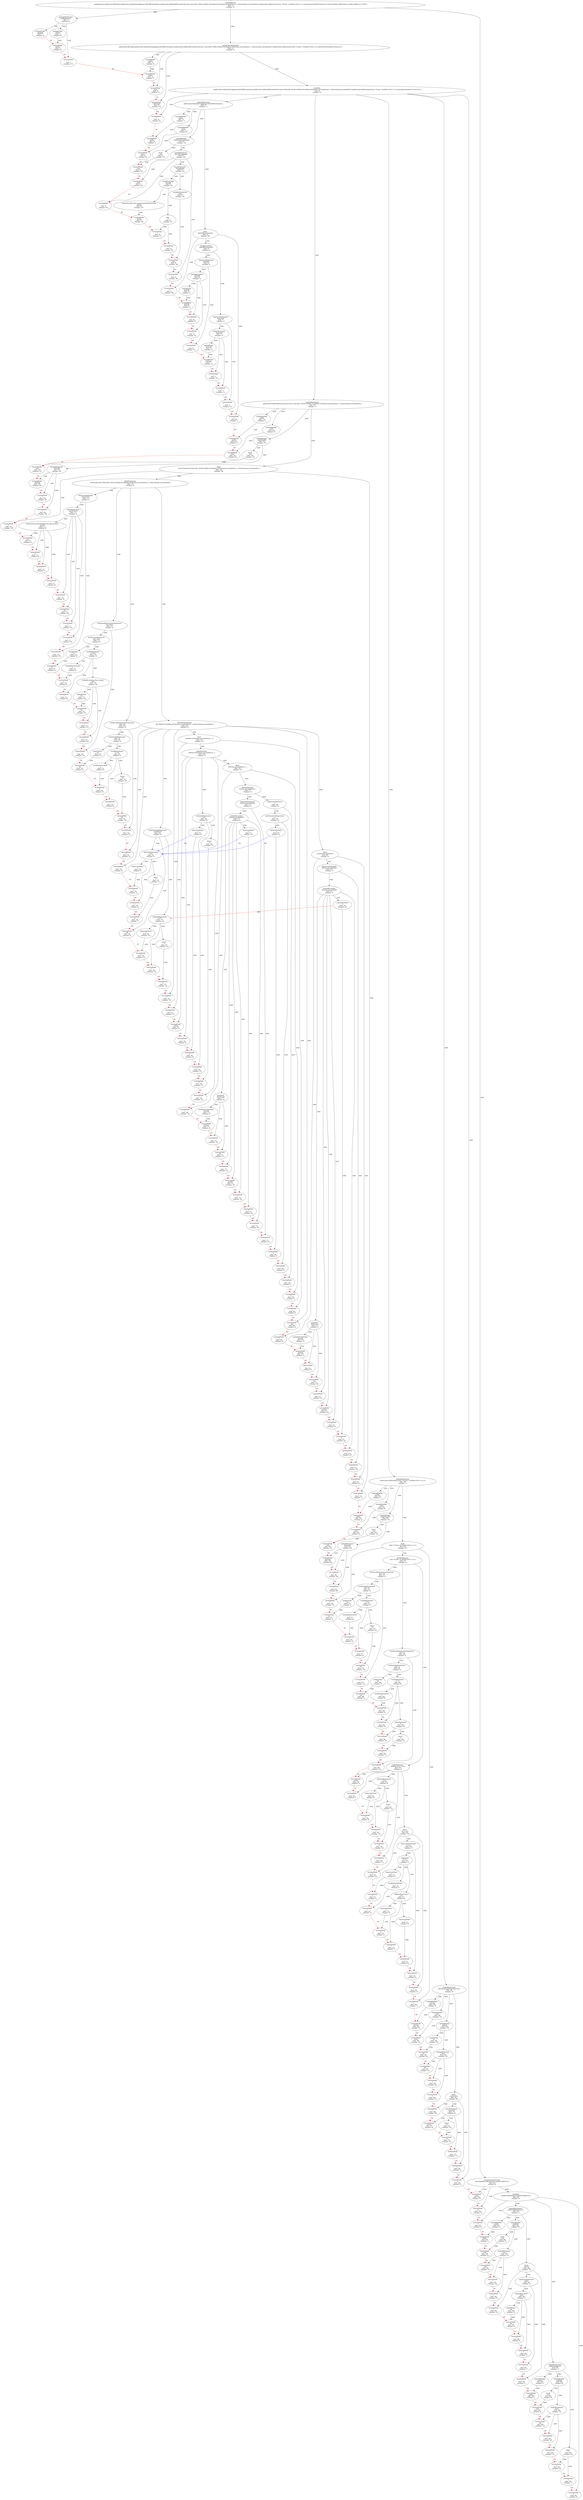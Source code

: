digraph G {
00[label="compilationUnit\n packagetesters;publicclassCallGraphs{publicstaticvoidmain(String[]args){doStuff();testmain();}publicstaticvoiddoStuff(){newA().foo();inta=foo();intb=20;if(a>0&&b>0){while(a>0){System.out.println(a);a--;}}else{System.out.println(b);}}publicstaticvoidtestmain(){intx=10;inty=-4;while(x>0){x=x+y;}}privatestaticintfoo(){return10;}}classA{publicvoidfoo(){bar();}publicvoidbar(){}}<EOF>\n (line: 1)\n (charpos: 0) "]
11[label="packageDeclaration\n packagetesters;\n (line: 1)\n (charpos: 0) "]
22[label="terminalNode\n package\n (line: 1)\n (charpos: 0) "]
23[label="packageName\n testers\n (line: 1)\n (charpos: 8) "]
34[label="terminalNode\n testers\n (line: 1)\n (charpos: 8) "]
25[label="terminalNode\n ;\n (line: 1)\n (charpos: 15) "]
16[label="normalClassDeclaration\n publicclassCallGraphs{publicstaticvoidmain(String[]args){doStuff();testmain();}publicstaticvoiddoStuff(){newA().foo();inta=foo();intb=20;if(a>0&&b>0){while(a>0){System.out.println(a);a--;}}else{System.out.println(b);}}publicstaticvoidtestmain(){intx=10;inty=-4;while(x>0){x=x+y;}}privatestaticintfoo(){return10;}}\n (line: 3)\n (charpos: 0) "]
27[label="classModifier\n public\n (line: 3)\n (charpos: 0) "]
38[label="terminalNode\n public\n (line: 3)\n (charpos: 0) "]
29[label="terminalNode\n class\n (line: 3)\n (charpos: 7) "]
210[label="terminalNode\n CallGraphs\n (line: 3)\n (charpos: 13) "]
211[label="classBody\n {publicstaticvoidmain(String[]args){doStuff();testmain();}publicstaticvoiddoStuff(){newA().foo();inta=foo();intb=20;if(a>0&&b>0){while(a>0){System.out.println(a);a--;}}else{System.out.println(b);}}publicstaticvoidtestmain(){intx=10;inty=-4;while(x>0){x=x+y;}}privatestaticintfoo(){return10;}}\n (line: 4)\n (charpos: 0) "]
312[label="terminalNode\n {\n (line: 4)\n (charpos: 0) "]
313[label="methodDeclaration\n publicstaticvoidmain(String[]args){doStuff();testmain();}\n (line: 5)\n (charpos: 1) "]
414[label="methodModifier\n public\n (line: 5)\n (charpos: 1) "]
515[label="terminalNode\n public\n (line: 5)\n (charpos: 1) "]
416[label="methodModifier\n static\n (line: 5)\n (charpos: 8) "]
517[label="terminalNode\n static\n (line: 5)\n (charpos: 8) "]
418[label="methodHeader\n voidmain(String[]args)\n (line: 5)\n (charpos: 15) "]
519[label="result\n void\n (line: 5)\n (charpos: 15) "]
620[label="terminalNode\n void\n (line: 5)\n (charpos: 15) "]
521[label="methodDeclarator\n main(String[]args)\n (line: 5)\n (charpos: 20) "]
622[label="terminalNode\n main\n (line: 5)\n (charpos: 20) "]
623[label="terminalNode\n (\n (line: 5)\n (charpos: 24) "]
624[label="formalParameter\n String[]args\n (line: 5)\n (charpos: 25) "]
725[label="unannArrayType\n String[]\n (line: 5)\n (charpos: 25) "]
826[label="unannClassType_lfno_unannClassOrInterfaceType\n String\n (line: 5)\n (charpos: 25) "]
927[label="terminalNode\n String\n (line: 5)\n (charpos: 25) "]
828[label="dims\n []\n (line: 5)\n (charpos: 31) "]
929[label="terminalNode\n [\n (line: 5)\n (charpos: 31) "]
930[label="terminalNode\n ]\n (line: 5)\n (charpos: 32) "]
731[label="variableDeclaratorId\n args\n (line: 5)\n (charpos: 34) "]
832[label="terminalNode\n args\n (line: 5)\n (charpos: 34) "]
633[label="terminalNode\n )\n (line: 5)\n (charpos: 38) "]
434[label="block\n {doStuff();testmain();}\n (line: 5)\n (charpos: 40) "]
535[label="terminalNode\n {\n (line: 5)\n (charpos: 40) "]
536[label="blockStatements\n doStuff();testmain();\n (line: 6)\n (charpos: 2) "]
637[label="expressionStatement\n doStuff();\n (line: 6)\n (charpos: 2) "]
738[label="methodInvocation\n doStuff()\n (line: 6)\n (charpos: 2) "]
839[label="methodName\n doStuff\n (line: 6)\n (charpos: 2) "]
940[label="terminalNode\n doStuff\n (line: 6)\n (charpos: 2) "]
841[label="terminalNode\n (\n (line: 6)\n (charpos: 9) "]
842[label="terminalNode\n )\n (line: 6)\n (charpos: 10) "]
743[label="terminalNode\n ;\n (line: 6)\n (charpos: 11) "]
644[label="expressionStatement\n testmain();\n (line: 7)\n (charpos: 2) "]
745[label="methodInvocation\n testmain()\n (line: 7)\n (charpos: 2) "]
846[label="methodName\n testmain\n (line: 7)\n (charpos: 2) "]
947[label="terminalNode\n testmain\n (line: 7)\n (charpos: 2) "]
848[label="terminalNode\n (\n (line: 7)\n (charpos: 10) "]
849[label="terminalNode\n )\n (line: 7)\n (charpos: 11) "]
750[label="terminalNode\n ;\n (line: 7)\n (charpos: 12) "]
551[label="terminalNode\n }\n (line: 8)\n (charpos: 1) "]
352[label="methodDeclaration\n publicstaticvoiddoStuff(){newA().foo();inta=foo();intb=20;if(a>0&&b>0){while(a>0){System.out.println(a);a--;}}else{System.out.println(b);}}\n (line: 10)\n (charpos: 1) "]
453[label="methodModifier\n public\n (line: 10)\n (charpos: 1) "]
554[label="terminalNode\n public\n (line: 10)\n (charpos: 1) "]
455[label="methodModifier\n static\n (line: 10)\n (charpos: 8) "]
556[label="terminalNode\n static\n (line: 10)\n (charpos: 8) "]
457[label="methodHeader\n voiddoStuff()\n (line: 10)\n (charpos: 15) "]
558[label="result\n void\n (line: 10)\n (charpos: 15) "]
659[label="terminalNode\n void\n (line: 10)\n (charpos: 15) "]
560[label="methodDeclarator\n doStuff()\n (line: 10)\n (charpos: 20) "]
661[label="terminalNode\n doStuff\n (line: 10)\n (charpos: 20) "]
662[label="terminalNode\n (\n (line: 10)\n (charpos: 27) "]
663[label="terminalNode\n )\n (line: 10)\n (charpos: 28) "]
464[label="block\n {newA().foo();inta=foo();intb=20;if(a>0&&b>0){while(a>0){System.out.println(a);a--;}}else{System.out.println(b);}}\n (line: 10)\n (charpos: 30) "]
565[label="terminalNode\n {\n (line: 10)\n (charpos: 30) "]
566[label="blockStatements\n newA().foo();inta=foo();intb=20;if(a>0&&b>0){while(a>0){System.out.println(a);a--;}}else{System.out.println(b);}\n (line: 11)\n (charpos: 2) "]
667[label="expressionStatement\n newA().foo();\n (line: 11)\n (charpos: 2) "]
768[label="methodInvocation\n newA().foo()\n (line: 11)\n (charpos: 2) "]
869[label="classInstanceCreationExpression_lfno_primary\n newA()\n (line: 11)\n (charpos: 2) "]
970[label="terminalNode\n new\n (line: 11)\n (charpos: 2) "]
971[label="terminalNode\n A\n (line: 11)\n (charpos: 6) "]
972[label="terminalNode\n (\n (line: 11)\n (charpos: 7) "]
973[label="terminalNode\n )\n (line: 11)\n (charpos: 8) "]
874[label="terminalNode\n .\n (line: 11)\n (charpos: 9) "]
875[label="terminalNode\n foo\n (line: 11)\n (charpos: 10) "]
876[label="terminalNode\n (\n (line: 11)\n (charpos: 13) "]
877[label="terminalNode\n )\n (line: 11)\n (charpos: 14) "]
778[label="terminalNode\n ;\n (line: 11)\n (charpos: 15) "]
679[label="localVariableDeclarationStatement\n inta=foo();\n (line: 13)\n (charpos: 2) "]
780[label="localVariableDeclaration\n inta=foo()\n (line: 13)\n (charpos: 2) "]
881[label="integralType\n int\n (line: 13)\n (charpos: 2) "]
982[label="terminalNode\n int\n (line: 13)\n (charpos: 2) "]
883[label="variableDeclarator\n a=foo()\n (line: 13)\n (charpos: 6) "]
984[label="variableDeclaratorId\n a\n (line: 13)\n (charpos: 6) "]
1085[label="terminalNode\n a\n (line: 13)\n (charpos: 6) "]
986[label="terminalNode\n =\n (line: 13)\n (charpos: 8) "]
987[label="methodInvocation_lfno_primary\n foo()\n (line: 13)\n (charpos: 10) "]
1088[label="methodName\n foo\n (line: 13)\n (charpos: 10) "]
1189[label="terminalNode\n foo\n (line: 13)\n (charpos: 10) "]
1090[label="terminalNode\n (\n (line: 13)\n (charpos: 13) "]
1091[label="terminalNode\n )\n (line: 13)\n (charpos: 14) "]
792[label="terminalNode\n ;\n (line: 13)\n (charpos: 15) "]
693[label="localVariableDeclarationStatement\n intb=20;\n (line: 14)\n (charpos: 2) "]
794[label="localVariableDeclaration\n intb=20\n (line: 14)\n (charpos: 2) "]
895[label="integralType\n int\n (line: 14)\n (charpos: 2) "]
996[label="terminalNode\n int\n (line: 14)\n (charpos: 2) "]
897[label="variableDeclarator\n b=20\n (line: 14)\n (charpos: 6) "]
998[label="variableDeclaratorId\n b\n (line: 14)\n (charpos: 6) "]
1099[label="terminalNode\n b\n (line: 14)\n (charpos: 6) "]
9100[label="terminalNode\n =\n (line: 14)\n (charpos: 8) "]
9101[label="literal\n 20\n (line: 14)\n (charpos: 10) "]
10102[label="terminalNode\n 20\n (line: 14)\n (charpos: 10) "]
7103[label="terminalNode\n ;\n (line: 14)\n (charpos: 12) "]
6104[label="ifThenElseStatement\n if(a>0&&b>0){while(a>0){System.out.println(a);a--;}}else{System.out.println(b);}\n (line: 15)\n (charpos: 2) "]
7105[label="terminalNode\n if\n (line: 15)\n (charpos: 2) "]
7106[label="terminalNode\n (\n (line: 15)\n (charpos: 4) "]
7107[label="conditionalAndExpression\n a>0&&b>0\n (line: 15)\n (charpos: 5) "]
8108[label="relationalExpression\n a>0\n (line: 15)\n (charpos: 5) "]
9109[label="expressionName\n a\n (line: 15)\n (charpos: 5) "]
10110[label="terminalNode\n a\n (line: 15)\n (charpos: 5) "]
9111[label="terminalNode\n >\n (line: 15)\n (charpos: 6) "]
9112[label="literal\n 0\n (line: 15)\n (charpos: 7) "]
10113[label="terminalNode\n 0\n (line: 15)\n (charpos: 7) "]
8114[label="terminalNode\n &&\n (line: 15)\n (charpos: 9) "]
8115[label="relationalExpression\n b>0\n (line: 15)\n (charpos: 12) "]
9116[label="expressionName\n b\n (line: 15)\n (charpos: 12) "]
10117[label="terminalNode\n b\n (line: 15)\n (charpos: 12) "]
9118[label="terminalNode\n >\n (line: 15)\n (charpos: 13) "]
9119[label="literal\n 0\n (line: 15)\n (charpos: 14) "]
10120[label="terminalNode\n 0\n (line: 15)\n (charpos: 14) "]
7121[label="terminalNode\n )\n (line: 15)\n (charpos: 15) "]
7122[label="block\n {while(a>0){System.out.println(a);a--;}}\n (line: 15)\n (charpos: 17) "]
8123[label="terminalNode\n {\n (line: 15)\n (charpos: 17) "]
8124[label="whileStatement\n while(a>0){System.out.println(a);a--;}\n (line: 16)\n (charpos: 3) "]
9125[label="terminalNode\n while\n (line: 16)\n (charpos: 3) "]
9126[label="terminalNode\n (\n (line: 16)\n (charpos: 8) "]
9127[label="relationalExpression\n a>0\n (line: 16)\n (charpos: 9) "]
10128[label="expressionName\n a\n (line: 16)\n (charpos: 9) "]
11129[label="terminalNode\n a\n (line: 16)\n (charpos: 9) "]
10130[label="terminalNode\n >\n (line: 16)\n (charpos: 10) "]
10131[label="literal\n 0\n (line: 16)\n (charpos: 11) "]
11132[label="terminalNode\n 0\n (line: 16)\n (charpos: 11) "]
9133[label="terminalNode\n )\n (line: 16)\n (charpos: 12) "]
9134[label="block\n {System.out.println(a);a--;}\n (line: 16)\n (charpos: 13) "]
10135[label="terminalNode\n {\n (line: 16)\n (charpos: 13) "]
10136[label="blockStatements\n System.out.println(a);a--;\n (line: 17)\n (charpos: 4) "]
11137[label="expressionStatement\n System.out.println(a);\n (line: 17)\n (charpos: 4) "]
12138[label="methodInvocation\n System.out.println(a)\n (line: 17)\n (charpos: 4) "]
13139[label="typeName\n System.out\n (line: 17)\n (charpos: 4) "]
14140[label="packageOrTypeName\n System\n (line: 17)\n (charpos: 4) "]
15141[label="terminalNode\n System\n (line: 17)\n (charpos: 4) "]
14142[label="terminalNode\n .\n (line: 17)\n (charpos: 10) "]
14143[label="terminalNode\n out\n (line: 17)\n (charpos: 11) "]
13144[label="terminalNode\n .\n (line: 17)\n (charpos: 14) "]
13145[label="terminalNode\n println\n (line: 17)\n (charpos: 15) "]
13146[label="terminalNode\n (\n (line: 17)\n (charpos: 22) "]
13147[label="expressionName\n a\n (line: 17)\n (charpos: 23) "]
14148[label="terminalNode\n a\n (line: 17)\n (charpos: 23) "]
13149[label="terminalNode\n )\n (line: 17)\n (charpos: 24) "]
12150[label="terminalNode\n ;\n (line: 17)\n (charpos: 25) "]
11151[label="expressionStatement\n a--;\n (line: 18)\n (charpos: 4) "]
12152[label="postDecrementExpression\n a--\n (line: 18)\n (charpos: 4) "]
13153[label="expressionName\n a\n (line: 18)\n (charpos: 4) "]
14154[label="terminalNode\n a\n (line: 18)\n (charpos: 4) "]
13155[label="terminalNode\n --\n (line: 18)\n (charpos: 5) "]
12156[label="terminalNode\n ;\n (line: 18)\n (charpos: 7) "]
10157[label="terminalNode\n }\n (line: 19)\n (charpos: 3) "]
8158[label="terminalNode\n }\n (line: 20)\n (charpos: 2) "]
7159[label="terminalNode\n else\n (line: 20)\n (charpos: 4) "]
7160[label="block\n {System.out.println(b);}\n (line: 20)\n (charpos: 9) "]
8161[label="terminalNode\n {\n (line: 20)\n (charpos: 9) "]
8162[label="expressionStatement\n System.out.println(b);\n (line: 21)\n (charpos: 3) "]
9163[label="methodInvocation\n System.out.println(b)\n (line: 21)\n (charpos: 3) "]
10164[label="typeName\n System.out\n (line: 21)\n (charpos: 3) "]
11165[label="packageOrTypeName\n System\n (line: 21)\n (charpos: 3) "]
12166[label="terminalNode\n System\n (line: 21)\n (charpos: 3) "]
11167[label="terminalNode\n .\n (line: 21)\n (charpos: 9) "]
11168[label="terminalNode\n out\n (line: 21)\n (charpos: 10) "]
10169[label="terminalNode\n .\n (line: 21)\n (charpos: 13) "]
10170[label="terminalNode\n println\n (line: 21)\n (charpos: 14) "]
10171[label="terminalNode\n (\n (line: 21)\n (charpos: 21) "]
10172[label="expressionName\n b\n (line: 21)\n (charpos: 22) "]
11173[label="terminalNode\n b\n (line: 21)\n (charpos: 22) "]
10174[label="terminalNode\n )\n (line: 21)\n (charpos: 23) "]
9175[label="terminalNode\n ;\n (line: 21)\n (charpos: 24) "]
8176[label="terminalNode\n }\n (line: 22)\n (charpos: 2) "]
5177[label="terminalNode\n }\n (line: 23)\n (charpos: 1) "]
3178[label="methodDeclaration\n publicstaticvoidtestmain(){intx=10;inty=-4;while(x>0){x=x+y;}}\n (line: 25)\n (charpos: 1) "]
4179[label="methodModifier\n public\n (line: 25)\n (charpos: 1) "]
5180[label="terminalNode\n public\n (line: 25)\n (charpos: 1) "]
4181[label="methodModifier\n static\n (line: 25)\n (charpos: 8) "]
5182[label="terminalNode\n static\n (line: 25)\n (charpos: 8) "]
4183[label="methodHeader\n voidtestmain()\n (line: 25)\n (charpos: 15) "]
5184[label="result\n void\n (line: 25)\n (charpos: 15) "]
6185[label="terminalNode\n void\n (line: 25)\n (charpos: 15) "]
5186[label="methodDeclarator\n testmain()\n (line: 25)\n (charpos: 20) "]
6187[label="terminalNode\n testmain\n (line: 25)\n (charpos: 20) "]
6188[label="terminalNode\n (\n (line: 25)\n (charpos: 28) "]
6189[label="terminalNode\n )\n (line: 25)\n (charpos: 29) "]
4190[label="block\n {intx=10;inty=-4;while(x>0){x=x+y;}}\n (line: 25)\n (charpos: 31) "]
5191[label="terminalNode\n {\n (line: 25)\n (charpos: 31) "]
5192[label="blockStatements\n intx=10;inty=-4;while(x>0){x=x+y;}\n (line: 27)\n (charpos: 2) "]
6193[label="localVariableDeclarationStatement\n intx=10;\n (line: 27)\n (charpos: 2) "]
7194[label="localVariableDeclaration\n intx=10\n (line: 27)\n (charpos: 2) "]
8195[label="integralType\n int\n (line: 27)\n (charpos: 2) "]
9196[label="terminalNode\n int\n (line: 27)\n (charpos: 2) "]
8197[label="variableDeclarator\n x=10\n (line: 27)\n (charpos: 6) "]
9198[label="variableDeclaratorId\n x\n (line: 27)\n (charpos: 6) "]
10199[label="terminalNode\n x\n (line: 27)\n (charpos: 6) "]
9200[label="terminalNode\n =\n (line: 27)\n (charpos: 8) "]
9201[label="literal\n 10\n (line: 27)\n (charpos: 10) "]
10202[label="terminalNode\n 10\n (line: 27)\n (charpos: 10) "]
7203[label="terminalNode\n ;\n (line: 27)\n (charpos: 12) "]
6204[label="localVariableDeclarationStatement\n inty=-4;\n (line: 28)\n (charpos: 2) "]
7205[label="localVariableDeclaration\n inty=-4\n (line: 28)\n (charpos: 2) "]
8206[label="integralType\n int\n (line: 28)\n (charpos: 2) "]
9207[label="terminalNode\n int\n (line: 28)\n (charpos: 2) "]
8208[label="variableDeclarator\n y=-4\n (line: 28)\n (charpos: 6) "]
9209[label="variableDeclaratorId\n y\n (line: 28)\n (charpos: 6) "]
10210[label="terminalNode\n y\n (line: 28)\n (charpos: 6) "]
9211[label="terminalNode\n =\n (line: 28)\n (charpos: 8) "]
9212[label="unaryExpression\n -4\n (line: 28)\n (charpos: 10) "]
10213[label="terminalNode\n -\n (line: 28)\n (charpos: 10) "]
10214[label="literal\n 4\n (line: 28)\n (charpos: 11) "]
11215[label="terminalNode\n 4\n (line: 28)\n (charpos: 11) "]
7216[label="terminalNode\n ;\n (line: 28)\n (charpos: 12) "]
6217[label="whileStatement\n while(x>0){x=x+y;}\n (line: 30)\n (charpos: 2) "]
7218[label="terminalNode\n while\n (line: 30)\n (charpos: 2) "]
7219[label="terminalNode\n (\n (line: 30)\n (charpos: 7) "]
7220[label="relationalExpression\n x>0\n (line: 30)\n (charpos: 8) "]
8221[label="expressionName\n x\n (line: 30)\n (charpos: 8) "]
9222[label="terminalNode\n x\n (line: 30)\n (charpos: 8) "]
8223[label="terminalNode\n >\n (line: 30)\n (charpos: 10) "]
8224[label="literal\n 0\n (line: 30)\n (charpos: 12) "]
9225[label="terminalNode\n 0\n (line: 30)\n (charpos: 12) "]
7226[label="terminalNode\n )\n (line: 30)\n (charpos: 13) "]
7227[label="block\n {x=x+y;}\n (line: 30)\n (charpos: 15) "]
8228[label="terminalNode\n {\n (line: 30)\n (charpos: 15) "]
8229[label="expressionStatement\n x=x+y;\n (line: 31)\n (charpos: 3) "]
9230[label="assignment\n x=x+y\n (line: 31)\n (charpos: 3) "]
10231[label="expressionName\n x\n (line: 31)\n (charpos: 3) "]
11232[label="terminalNode\n x\n (line: 31)\n (charpos: 3) "]
10233[label="assignmentOperator\n =\n (line: 31)\n (charpos: 5) "]
11234[label="terminalNode\n =\n (line: 31)\n (charpos: 5) "]
10235[label="additiveExpression\n x+y\n (line: 31)\n (charpos: 6) "]
11236[label="expressionName\n x\n (line: 31)\n (charpos: 6) "]
12237[label="terminalNode\n x\n (line: 31)\n (charpos: 6) "]
11238[label="terminalNode\n +\n (line: 31)\n (charpos: 7) "]
11239[label="expressionName\n y\n (line: 31)\n (charpos: 8) "]
12240[label="terminalNode\n y\n (line: 31)\n (charpos: 8) "]
9241[label="terminalNode\n ;\n (line: 31)\n (charpos: 9) "]
8242[label="terminalNode\n }\n (line: 32)\n (charpos: 2) "]
5243[label="terminalNode\n }\n (line: 34)\n (charpos: 1) "]
3244[label="methodDeclaration\n privatestaticintfoo(){return10;}\n (line: 36)\n (charpos: 4) "]
4245[label="methodModifier\n private\n (line: 36)\n (charpos: 4) "]
5246[label="terminalNode\n private\n (line: 36)\n (charpos: 4) "]
4247[label="methodModifier\n static\n (line: 36)\n (charpos: 12) "]
5248[label="terminalNode\n static\n (line: 36)\n (charpos: 12) "]
4249[label="methodHeader\n intfoo()\n (line: 36)\n (charpos: 19) "]
5250[label="integralType\n int\n (line: 36)\n (charpos: 19) "]
6251[label="terminalNode\n int\n (line: 36)\n (charpos: 19) "]
5252[label="methodDeclarator\n foo()\n (line: 36)\n (charpos: 23) "]
6253[label="terminalNode\n foo\n (line: 36)\n (charpos: 23) "]
6254[label="terminalNode\n (\n (line: 36)\n (charpos: 26) "]
6255[label="terminalNode\n )\n (line: 36)\n (charpos: 27) "]
4256[label="block\n {return10;}\n (line: 36)\n (charpos: 29) "]
5257[label="terminalNode\n {\n (line: 36)\n (charpos: 29) "]
5258[label="returnStatement\n return10;\n (line: 37)\n (charpos: 8) "]
6259[label="terminalNode\n return\n (line: 37)\n (charpos: 8) "]
6260[label="literal\n 10\n (line: 37)\n (charpos: 15) "]
7261[label="terminalNode\n 10\n (line: 37)\n (charpos: 15) "]
6262[label="terminalNode\n ;\n (line: 37)\n (charpos: 17) "]
5263[label="terminalNode\n }\n (line: 38)\n (charpos: 4) "]
3264[label="terminalNode\n }\n (line: 40)\n (charpos: 0) "]
1265[label="normalClassDeclaration\n classA{publicvoidfoo(){bar();}publicvoidbar(){}}\n (line: 42)\n (charpos: 0) "]
2266[label="terminalNode\n class\n (line: 42)\n (charpos: 0) "]
2267[label="terminalNode\n A\n (line: 42)\n (charpos: 6) "]
2268[label="classBody\n {publicvoidfoo(){bar();}publicvoidbar(){}}\n (line: 43)\n (charpos: 0) "]
3269[label="terminalNode\n {\n (line: 43)\n (charpos: 0) "]
3270[label="methodDeclaration\n publicvoidfoo(){bar();}\n (line: 44)\n (charpos: 1) "]
4271[label="methodModifier\n public\n (line: 44)\n (charpos: 1) "]
5272[label="terminalNode\n public\n (line: 44)\n (charpos: 1) "]
4273[label="methodHeader\n voidfoo()\n (line: 44)\n (charpos: 8) "]
5274[label="result\n void\n (line: 44)\n (charpos: 8) "]
6275[label="terminalNode\n void\n (line: 44)\n (charpos: 8) "]
5276[label="methodDeclarator\n foo()\n (line: 44)\n (charpos: 13) "]
6277[label="terminalNode\n foo\n (line: 44)\n (charpos: 13) "]
6278[label="terminalNode\n (\n (line: 44)\n (charpos: 16) "]
6279[label="terminalNode\n )\n (line: 44)\n (charpos: 17) "]
4280[label="block\n {bar();}\n (line: 44)\n (charpos: 19) "]
5281[label="terminalNode\n {\n (line: 44)\n (charpos: 19) "]
5282[label="expressionStatement\n bar();\n (line: 45)\n (charpos: 2) "]
6283[label="methodInvocation\n bar()\n (line: 45)\n (charpos: 2) "]
7284[label="methodName\n bar\n (line: 45)\n (charpos: 2) "]
8285[label="terminalNode\n bar\n (line: 45)\n (charpos: 2) "]
7286[label="terminalNode\n (\n (line: 45)\n (charpos: 5) "]
7287[label="terminalNode\n )\n (line: 45)\n (charpos: 6) "]
6288[label="terminalNode\n ;\n (line: 45)\n (charpos: 7) "]
5289[label="terminalNode\n }\n (line: 46)\n (charpos: 1) "]
3290[label="methodDeclaration\n publicvoidbar(){}\n (line: 48)\n (charpos: 1) "]
4291[label="methodModifier\n public\n (line: 48)\n (charpos: 1) "]
5292[label="terminalNode\n public\n (line: 48)\n (charpos: 1) "]
4293[label="methodHeader\n voidbar()\n (line: 48)\n (charpos: 8) "]
5294[label="result\n void\n (line: 48)\n (charpos: 8) "]
6295[label="terminalNode\n void\n (line: 48)\n (charpos: 8) "]
5296[label="methodDeclarator\n bar()\n (line: 48)\n (charpos: 13) "]
6297[label="terminalNode\n bar\n (line: 48)\n (charpos: 13) "]
6298[label="terminalNode\n (\n (line: 48)\n (charpos: 16) "]
6299[label="terminalNode\n )\n (line: 48)\n (charpos: 17) "]
4300[label="block\n {}\n (line: 48)\n (charpos: 19) "]
5301[label="terminalNode\n {\n (line: 48)\n (charpos: 19) "]
5302[label="terminalNode\n }\n (line: 49)\n (charpos: 1) "]
3303[label="terminalNode\n }\n (line: 50)\n (charpos: 0) "]
00->11 [label=" child"]
11->22 [label=" child"]
11->23 [label=" child"]
23->34 [label=" child"]
11->25 [label=" child"]
00->16 [label=" child"]
16->27 [label=" child"]
27->38 [label=" child"]
16->29 [label=" child"]
16->210 [label=" child"]
16->211 [label=" child"]
211->312 [label=" child"]
211->313 [label=" child"]
313->414 [label=" child"]
414->515 [label=" child"]
313->416 [label=" child"]
416->517 [label=" child"]
313->418 [label=" child"]
418->519 [label=" child"]
519->620 [label=" child"]
418->521 [label=" child"]
521->622 [label=" child"]
521->623 [label=" child"]
521->624 [label=" child"]
624->725 [label=" child"]
725->826 [label=" child"]
826->927 [label=" child"]
725->828 [label=" child"]
828->929 [label=" child"]
828->930 [label=" child"]
624->731 [label=" child"]
731->832 [label=" child"]
521->633 [label=" child"]
313->434 [label=" child"]
434->535 [label=" child"]
434->536 [label=" child"]
536->637 [label=" child"]
637->738 [label=" child"]
738->839 [label=" child"]
839->940 [label=" child"]
738->841 [label=" child"]
738->842 [label=" child"]
637->743 [label=" child"]
536->644 [label=" child"]
644->745 [label=" child"]
745->846 [label=" child"]
846->947 [label=" child"]
745->848 [label=" child"]
745->849 [label=" child"]
644->750 [label=" child"]
434->551 [label=" child"]
211->352 [label=" child"]
352->453 [label=" child"]
453->554 [label=" child"]
352->455 [label=" child"]
455->556 [label=" child"]
352->457 [label=" child"]
457->558 [label=" child"]
558->659 [label=" child"]
457->560 [label=" child"]
560->661 [label=" child"]
560->662 [label=" child"]
560->663 [label=" child"]
352->464 [label=" child"]
464->565 [label=" child"]
464->566 [label=" child"]
566->667 [label=" child"]
667->768 [label=" child"]
768->869 [label=" child"]
869->970 [label=" child"]
869->971 [label=" child"]
869->972 [label=" child"]
869->973 [label=" child"]
768->874 [label=" child"]
768->875 [label=" child"]
768->876 [label=" child"]
768->877 [label=" child"]
667->778 [label=" child"]
566->679 [label=" child"]
679->780 [label=" child"]
780->881 [label=" child"]
881->982 [label=" child"]
780->883 [label=" child"]
883->984 [label=" child"]
984->1085 [label=" child"]
883->986 [label=" child"]
883->987 [label=" child"]
987->1088 [label=" child"]
1088->1189 [label=" child"]
987->1090 [label=" child"]
987->1091 [label=" child"]
679->792 [label=" child"]
566->693 [label=" child"]
693->794 [label=" child"]
794->895 [label=" child"]
895->996 [label=" child"]
794->897 [label=" child"]
897->998 [label=" child"]
998->1099 [label=" child"]
897->9100 [label=" child"]
897->9101 [label=" child"]
9101->10102 [label=" child"]
693->7103 [label=" child"]
566->6104 [label=" child"]
6104->7105 [label=" child"]
6104->7106 [label=" child"]
6104->7107 [label=" child"]
7107->8108 [label=" child"]
8108->9109 [label=" child"]
9109->10110 [label=" child"]
8108->9111 [label=" child"]
8108->9112 [label=" child"]
9112->10113 [label=" child"]
7107->8114 [label=" child"]
7107->8115 [label=" child"]
8115->9116 [label=" child"]
9116->10117 [label=" child"]
8115->9118 [label=" child"]
8115->9119 [label=" child"]
9119->10120 [label=" child"]
6104->7121 [label=" child"]
6104->7122 [label=" child"]
7122->8123 [label=" child"]
7122->8124 [label=" child"]
8124->9125 [label=" child"]
8124->9126 [label=" child"]
8124->9127 [label=" child"]
9127->10128 [label=" child"]
10128->11129 [label=" child"]
9127->10130 [label=" child"]
9127->10131 [label=" child"]
10131->11132 [label=" child"]
8124->9133 [label=" child"]
8124->9134 [label=" child"]
9134->10135 [label=" child"]
9134->10136 [label=" child"]
10136->11137 [label=" child"]
11137->12138 [label=" child"]
12138->13139 [label=" child"]
13139->14140 [label=" child"]
14140->15141 [label=" child"]
13139->14142 [label=" child"]
13139->14143 [label=" child"]
12138->13144 [label=" child"]
12138->13145 [label=" child"]
12138->13146 [label=" child"]
12138->13147 [label=" child"]
13147->14148 [label=" child"]
12138->13149 [label=" child"]
11137->12150 [label=" child"]
10136->11151 [label=" child"]
11151->12152 [label=" child"]
12152->13153 [label=" child"]
13153->14154 [label=" child"]
12152->13155 [label=" child"]
11151->12156 [label=" child"]
9134->10157 [label=" child"]
7122->8158 [label=" child"]
6104->7159 [label=" child"]
6104->7160 [label=" child"]
7160->8161 [label=" child"]
7160->8162 [label=" child"]
8162->9163 [label=" child"]
9163->10164 [label=" child"]
10164->11165 [label=" child"]
11165->12166 [label=" child"]
10164->11167 [label=" child"]
10164->11168 [label=" child"]
9163->10169 [label=" child"]
9163->10170 [label=" child"]
9163->10171 [label=" child"]
9163->10172 [label=" child"]
10172->11173 [label=" child"]
9163->10174 [label=" child"]
8162->9175 [label=" child"]
7160->8176 [label=" child"]
464->5177 [label=" child"]
211->3178 [label=" child"]
3178->4179 [label=" child"]
4179->5180 [label=" child"]
3178->4181 [label=" child"]
4181->5182 [label=" child"]
3178->4183 [label=" child"]
4183->5184 [label=" child"]
5184->6185 [label=" child"]
4183->5186 [label=" child"]
5186->6187 [label=" child"]
5186->6188 [label=" child"]
5186->6189 [label=" child"]
3178->4190 [label=" child"]
4190->5191 [label=" child"]
4190->5192 [label=" child"]
5192->6193 [label=" child"]
6193->7194 [label=" child"]
7194->8195 [label=" child"]
8195->9196 [label=" child"]
7194->8197 [label=" child"]
8197->9198 [label=" child"]
9198->10199 [label=" child"]
8197->9200 [label=" child"]
8197->9201 [label=" child"]
9201->10202 [label=" child"]
6193->7203 [label=" child"]
5192->6204 [label=" child"]
6204->7205 [label=" child"]
7205->8206 [label=" child"]
8206->9207 [label=" child"]
7205->8208 [label=" child"]
8208->9209 [label=" child"]
9209->10210 [label=" child"]
8208->9211 [label=" child"]
8208->9212 [label=" child"]
9212->10213 [label=" child"]
9212->10214 [label=" child"]
10214->11215 [label=" child"]
6204->7216 [label=" child"]
5192->6217 [label=" child"]
6217->7218 [label=" child"]
6217->7219 [label=" child"]
6217->7220 [label=" child"]
7220->8221 [label=" child"]
8221->9222 [label=" child"]
7220->8223 [label=" child"]
7220->8224 [label=" child"]
8224->9225 [label=" child"]
6217->7226 [label=" child"]
6217->7227 [label=" child"]
7227->8228 [label=" child"]
7227->8229 [label=" child"]
8229->9230 [label=" child"]
9230->10231 [label=" child"]
10231->11232 [label=" child"]
9230->10233 [label=" child"]
10233->11234 [label=" child"]
9230->10235 [label=" child"]
10235->11236 [label=" child"]
11236->12237 [label=" child"]
10235->11238 [label=" child"]
10235->11239 [label=" child"]
11239->12240 [label=" child"]
8229->9241 [label=" child"]
7227->8242 [label=" child"]
4190->5243 [label=" child"]
211->3244 [label=" child"]
3244->4245 [label=" child"]
4245->5246 [label=" child"]
3244->4247 [label=" child"]
4247->5248 [label=" child"]
3244->4249 [label=" child"]
4249->5250 [label=" child"]
5250->6251 [label=" child"]
4249->5252 [label=" child"]
5252->6253 [label=" child"]
5252->6254 [label=" child"]
5252->6255 [label=" child"]
3244->4256 [label=" child"]
4256->5257 [label=" child"]
4256->5258 [label=" child"]
5258->6259 [label=" child"]
5258->6260 [label=" child"]
6260->7261 [label=" child"]
5258->6262 [label=" child"]
4256->5263 [label=" child"]
211->3264 [label=" child"]
00->1265 [label=" child"]
1265->2266 [label=" child"]
1265->2267 [label=" child"]
1265->2268 [label=" child"]
2268->3269 [label=" child"]
2268->3270 [label=" child"]
3270->4271 [label=" child"]
4271->5272 [label=" child"]
3270->4273 [label=" child"]
4273->5274 [label=" child"]
5274->6275 [label=" child"]
4273->5276 [label=" child"]
5276->6277 [label=" child"]
5276->6278 [label=" child"]
5276->6279 [label=" child"]
3270->4280 [label=" child"]
4280->5281 [label=" child"]
4280->5282 [label=" child"]
5282->6283 [label=" child"]
6283->7284 [label=" child"]
7284->8285 [label=" child"]
6283->7286 [label=" child"]
6283->7287 [label=" child"]
5282->6288 [label=" child"]
4280->5289 [label=" child"]
2268->3290 [label=" child"]
3290->4291 [label=" child"]
4291->5292 [label=" child"]
3290->4293 [label=" child"]
4293->5294 [label=" child"]
5294->6295 [label=" child"]
4293->5296 [label=" child"]
5296->6297 [label=" child"]
5296->6298 [label=" child"]
5296->6299 [label=" child"]
3290->4300 [label=" child"]
4300->5301 [label=" child"]
4300->5302 [label=" child"]
2268->3303 [label=" child"]
22->34 [label=" NT", arrowhead="box", color="red"]
34->25 [label=" NT", arrowhead="box", color="red"]
25->38 [label=" NT", arrowhead="box", color="red"]
38->29 [label=" NT", arrowhead="box", color="red"]
29->210 [label=" NT", arrowhead="box", color="red"]
210->312 [label=" NT", arrowhead="box", color="red"]
312->515 [label=" NT", arrowhead="box", color="red"]
515->517 [label=" NT", arrowhead="box", color="red"]
517->620 [label=" NT", arrowhead="box", color="red"]
620->622 [label=" NT", arrowhead="box", color="red"]
622->623 [label=" NT", arrowhead="box", color="red"]
623->927 [label=" NT", arrowhead="box", color="red"]
927->929 [label=" NT", arrowhead="box", color="red"]
929->930 [label=" NT", arrowhead="box", color="red"]
930->832 [label=" NT", arrowhead="box", color="red"]
832->633 [label=" NT", arrowhead="box", color="red"]
633->535 [label=" NT", arrowhead="box", color="red"]
535->940 [label=" NT", arrowhead="box", color="red"]
940->841 [label=" NT", arrowhead="box", color="red"]
841->842 [label=" NT", arrowhead="box", color="red"]
842->743 [label=" NT", arrowhead="box", color="red"]
743->947 [label=" NT", arrowhead="box", color="red"]
947->848 [label=" NT", arrowhead="box", color="red"]
848->849 [label=" NT", arrowhead="box", color="red"]
849->750 [label=" NT", arrowhead="box", color="red"]
750->551 [label=" NT", arrowhead="box", color="red"]
551->554 [label=" NT", arrowhead="box", color="red"]
554->556 [label=" NT", arrowhead="box", color="red"]
556->659 [label=" NT", arrowhead="box", color="red"]
659->661 [label=" NT", arrowhead="box", color="red"]
661->662 [label=" NT", arrowhead="box", color="red"]
662->663 [label=" NT", arrowhead="box", color="red"]
663->565 [label=" NT", arrowhead="box", color="red"]
565->970 [label=" NT", arrowhead="box", color="red"]
970->971 [label=" NT", arrowhead="box", color="red"]
971->972 [label=" NT", arrowhead="box", color="red"]
972->973 [label=" NT", arrowhead="box", color="red"]
973->874 [label=" NT", arrowhead="box", color="red"]
874->875 [label=" NT", arrowhead="box", color="red"]
875->876 [label=" NT", arrowhead="box", color="red"]
876->877 [label=" NT", arrowhead="box", color="red"]
877->778 [label=" NT", arrowhead="box", color="red"]
778->982 [label=" NT", arrowhead="box", color="red"]
982->1085 [label=" NT", arrowhead="box", color="red"]
1085->986 [label=" NT", arrowhead="box", color="red"]
986->1189 [label=" NT", arrowhead="box", color="red"]
1189->1090 [label=" NT", arrowhead="box", color="red"]
1090->1091 [label=" NT", arrowhead="box", color="red"]
1091->792 [label=" NT", arrowhead="box", color="red"]
792->996 [label=" NT", arrowhead="box", color="red"]
996->1099 [label=" NT", arrowhead="box", color="red"]
1099->9100 [label=" NT", arrowhead="box", color="red"]
9100->10102 [label=" NT", arrowhead="box", color="red"]
10102->7103 [label=" NT", arrowhead="box", color="red"]
7103->7105 [label=" NT", arrowhead="box", color="red"]
7105->7106 [label=" NT", arrowhead="box", color="red"]
7106->10110 [label=" NT", arrowhead="box", color="red"]
10110->9111 [label=" NT", arrowhead="box", color="red"]
9111->10113 [label=" NT", arrowhead="box", color="red"]
10113->8114 [label=" NT", arrowhead="box", color="red"]
8114->10117 [label=" NT", arrowhead="box", color="red"]
10117->9118 [label=" NT", arrowhead="box", color="red"]
9118->10120 [label=" NT", arrowhead="box", color="red"]
10120->7121 [label=" NT", arrowhead="box", color="red"]
7121->8123 [label=" NT", arrowhead="box", color="red"]
8123->9125 [label=" NT", arrowhead="box", color="red"]
9125->9126 [label=" NT", arrowhead="box", color="red"]
9126->11129 [label=" NT", arrowhead="box", color="red"]
11129->10130 [label=" NT", arrowhead="box", color="red"]
10130->11132 [label=" NT", arrowhead="box", color="red"]
11132->9133 [label=" NT", arrowhead="box", color="red"]
9133->10135 [label=" NT", arrowhead="box", color="red"]
10135->15141 [label=" NT", arrowhead="box", color="red"]
15141->14142 [label=" NT", arrowhead="box", color="red"]
14142->14143 [label=" NT", arrowhead="box", color="red"]
14143->13144 [label=" NT", arrowhead="box", color="red"]
13144->13145 [label=" NT", arrowhead="box", color="red"]
13145->13146 [label=" NT", arrowhead="box", color="red"]
13146->14148 [label=" NT", arrowhead="box", color="red"]
14148->13149 [label=" NT", arrowhead="box", color="red"]
13149->12150 [label=" NT", arrowhead="box", color="red"]
12150->14154 [label=" NT", arrowhead="box", color="red"]
14154->13155 [label=" NT", arrowhead="box", color="red"]
13155->12156 [label=" NT", arrowhead="box", color="red"]
12156->10157 [label=" NT", arrowhead="box", color="red"]
10157->8158 [label=" NT", arrowhead="box", color="red"]
8158->7159 [label=" NT", arrowhead="box", color="red"]
7159->8161 [label=" NT", arrowhead="box", color="red"]
8161->12166 [label=" NT", arrowhead="box", color="red"]
12166->11167 [label=" NT", arrowhead="box", color="red"]
11167->11168 [label=" NT", arrowhead="box", color="red"]
11168->10169 [label=" NT", arrowhead="box", color="red"]
10169->10170 [label=" NT", arrowhead="box", color="red"]
10170->10171 [label=" NT", arrowhead="box", color="red"]
10171->11173 [label=" NT", arrowhead="box", color="red"]
11173->10174 [label=" NT", arrowhead="box", color="red"]
10174->9175 [label=" NT", arrowhead="box", color="red"]
9175->8176 [label=" NT", arrowhead="box", color="red"]
8176->5177 [label=" NT", arrowhead="box", color="red"]
5177->5180 [label=" NT", arrowhead="box", color="red"]
5180->5182 [label=" NT", arrowhead="box", color="red"]
5182->6185 [label=" NT", arrowhead="box", color="red"]
6185->6187 [label=" NT", arrowhead="box", color="red"]
6187->6188 [label=" NT", arrowhead="box", color="red"]
6188->6189 [label=" NT", arrowhead="box", color="red"]
6189->5191 [label=" NT", arrowhead="box", color="red"]
5191->9196 [label=" NT", arrowhead="box", color="red"]
9196->10199 [label=" NT", arrowhead="box", color="red"]
10199->9200 [label=" NT", arrowhead="box", color="red"]
9200->10202 [label=" NT", arrowhead="box", color="red"]
10202->7203 [label=" NT", arrowhead="box", color="red"]
7203->9207 [label=" NT", arrowhead="box", color="red"]
9207->10210 [label=" NT", arrowhead="box", color="red"]
10210->9211 [label=" NT", arrowhead="box", color="red"]
9211->10213 [label=" NT", arrowhead="box", color="red"]
10213->11215 [label=" NT", arrowhead="box", color="red"]
11215->7216 [label=" NT", arrowhead="box", color="red"]
7216->7218 [label=" NT", arrowhead="box", color="red"]
7218->7219 [label=" NT", arrowhead="box", color="red"]
7219->9222 [label=" NT", arrowhead="box", color="red"]
9222->8223 [label=" NT", arrowhead="box", color="red"]
8223->9225 [label=" NT", arrowhead="box", color="red"]
9225->7226 [label=" NT", arrowhead="box", color="red"]
7226->8228 [label=" NT", arrowhead="box", color="red"]
8228->11232 [label=" NT", arrowhead="box", color="red"]
11232->11234 [label=" NT", arrowhead="box", color="red"]
11234->12237 [label=" NT", arrowhead="box", color="red"]
12237->11238 [label=" NT", arrowhead="box", color="red"]
11238->12240 [label=" NT", arrowhead="box", color="red"]
12240->9241 [label=" NT", arrowhead="box", color="red"]
9241->8242 [label=" NT", arrowhead="box", color="red"]
8242->5243 [label=" NT", arrowhead="box", color="red"]
5243->5246 [label=" NT", arrowhead="box", color="red"]
5246->5248 [label=" NT", arrowhead="box", color="red"]
5248->6251 [label=" NT", arrowhead="box", color="red"]
6251->6253 [label=" NT", arrowhead="box", color="red"]
6253->6254 [label=" NT", arrowhead="box", color="red"]
6254->6255 [label=" NT", arrowhead="box", color="red"]
6255->5257 [label=" NT", arrowhead="box", color="red"]
5257->6259 [label=" NT", arrowhead="box", color="red"]
6259->7261 [label=" NT", arrowhead="box", color="red"]
7261->6262 [label=" NT", arrowhead="box", color="red"]
6262->5263 [label=" NT", arrowhead="box", color="red"]
5263->3264 [label=" NT", arrowhead="box", color="red"]
3264->2266 [label=" NT", arrowhead="box", color="red"]
2266->2267 [label=" NT", arrowhead="box", color="red"]
2267->3269 [label=" NT", arrowhead="box", color="red"]
3269->5272 [label=" NT", arrowhead="box", color="red"]
5272->6275 [label=" NT", arrowhead="box", color="red"]
6275->6277 [label=" NT", arrowhead="box", color="red"]
6277->6278 [label=" NT", arrowhead="box", color="red"]
6278->6279 [label=" NT", arrowhead="box", color="red"]
6279->5281 [label=" NT", arrowhead="box", color="red"]
5281->8285 [label=" NT", arrowhead="box", color="red"]
8285->7286 [label=" NT", arrowhead="box", color="red"]
7286->7287 [label=" NT", arrowhead="box", color="red"]
7287->6288 [label=" NT", arrowhead="box", color="red"]
6288->5289 [label=" NT", arrowhead="box", color="red"]
5289->5292 [label=" NT", arrowhead="box", color="red"]
5292->6295 [label=" NT", arrowhead="box", color="red"]
6295->6297 [label=" NT", arrowhead="box", color="red"]
6297->6298 [label=" NT", arrowhead="box", color="red"]
6298->6299 [label=" NT", arrowhead="box", color="red"]
6299->5301 [label=" NT", arrowhead="box", color="red"]
5301->5302 [label=" NT", arrowhead="box", color="red"]
5302->3303 [label=" NT", arrowhead="box", color="red"]
10128->8108 [label=" GB", color="blue"]
13147->8108 [label=" GB", color="blue"]
13153->8108 [label=" GB", color="blue"]
10172->8115 [label=" GBN", color="red"]
}
